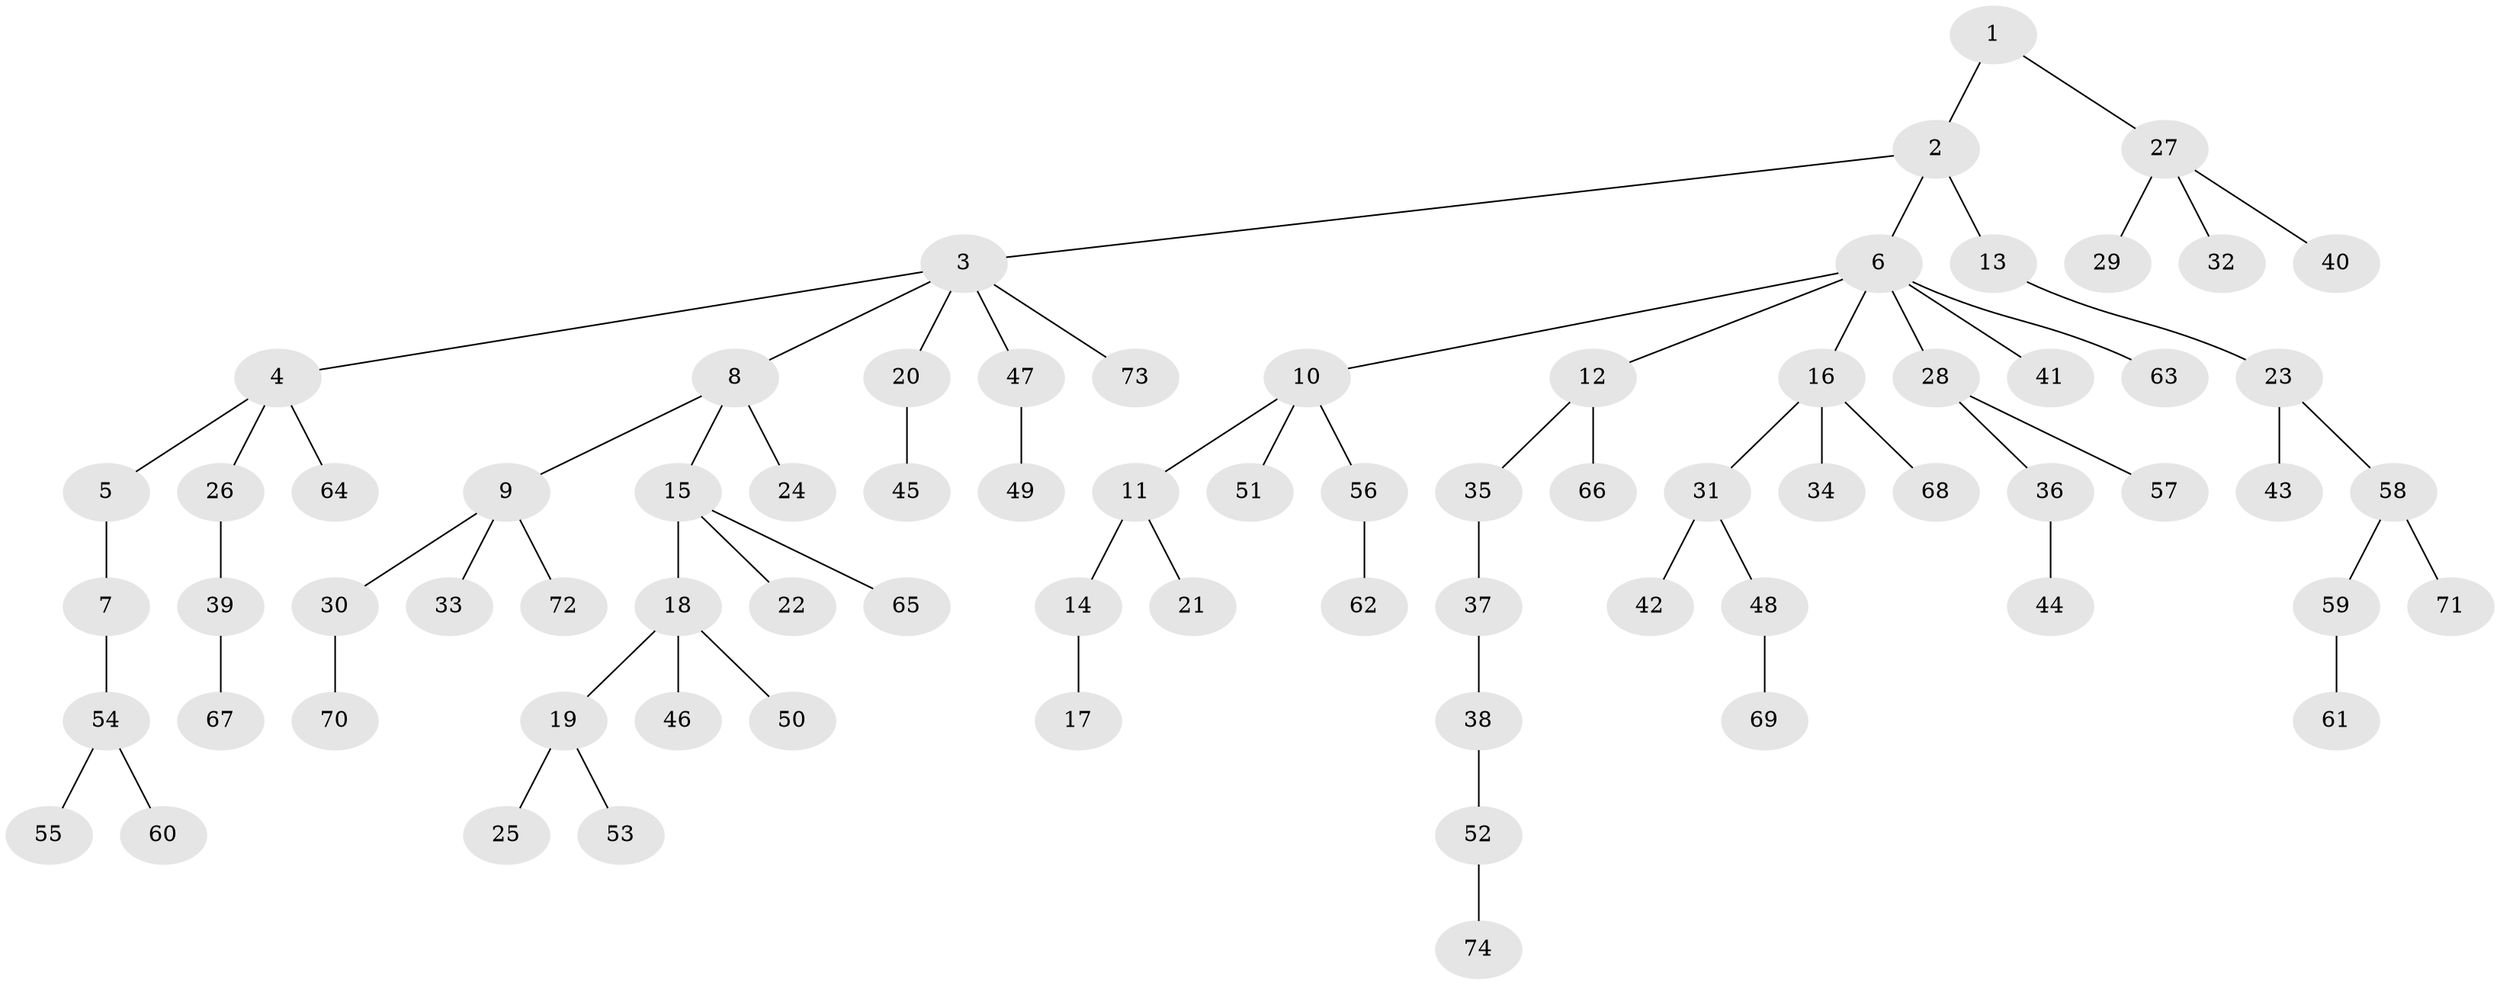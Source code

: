// Generated by graph-tools (version 1.1) at 2025/53/03/09/25 04:53:57]
// undirected, 74 vertices, 73 edges
graph export_dot {
graph [start="1"]
  node [color=gray90,style=filled];
  1;
  2;
  3;
  4;
  5;
  6;
  7;
  8;
  9;
  10;
  11;
  12;
  13;
  14;
  15;
  16;
  17;
  18;
  19;
  20;
  21;
  22;
  23;
  24;
  25;
  26;
  27;
  28;
  29;
  30;
  31;
  32;
  33;
  34;
  35;
  36;
  37;
  38;
  39;
  40;
  41;
  42;
  43;
  44;
  45;
  46;
  47;
  48;
  49;
  50;
  51;
  52;
  53;
  54;
  55;
  56;
  57;
  58;
  59;
  60;
  61;
  62;
  63;
  64;
  65;
  66;
  67;
  68;
  69;
  70;
  71;
  72;
  73;
  74;
  1 -- 2;
  1 -- 27;
  2 -- 3;
  2 -- 6;
  2 -- 13;
  3 -- 4;
  3 -- 8;
  3 -- 20;
  3 -- 47;
  3 -- 73;
  4 -- 5;
  4 -- 26;
  4 -- 64;
  5 -- 7;
  6 -- 10;
  6 -- 12;
  6 -- 16;
  6 -- 28;
  6 -- 41;
  6 -- 63;
  7 -- 54;
  8 -- 9;
  8 -- 15;
  8 -- 24;
  9 -- 30;
  9 -- 33;
  9 -- 72;
  10 -- 11;
  10 -- 51;
  10 -- 56;
  11 -- 14;
  11 -- 21;
  12 -- 35;
  12 -- 66;
  13 -- 23;
  14 -- 17;
  15 -- 18;
  15 -- 22;
  15 -- 65;
  16 -- 31;
  16 -- 34;
  16 -- 68;
  18 -- 19;
  18 -- 46;
  18 -- 50;
  19 -- 25;
  19 -- 53;
  20 -- 45;
  23 -- 43;
  23 -- 58;
  26 -- 39;
  27 -- 29;
  27 -- 32;
  27 -- 40;
  28 -- 36;
  28 -- 57;
  30 -- 70;
  31 -- 42;
  31 -- 48;
  35 -- 37;
  36 -- 44;
  37 -- 38;
  38 -- 52;
  39 -- 67;
  47 -- 49;
  48 -- 69;
  52 -- 74;
  54 -- 55;
  54 -- 60;
  56 -- 62;
  58 -- 59;
  58 -- 71;
  59 -- 61;
}
